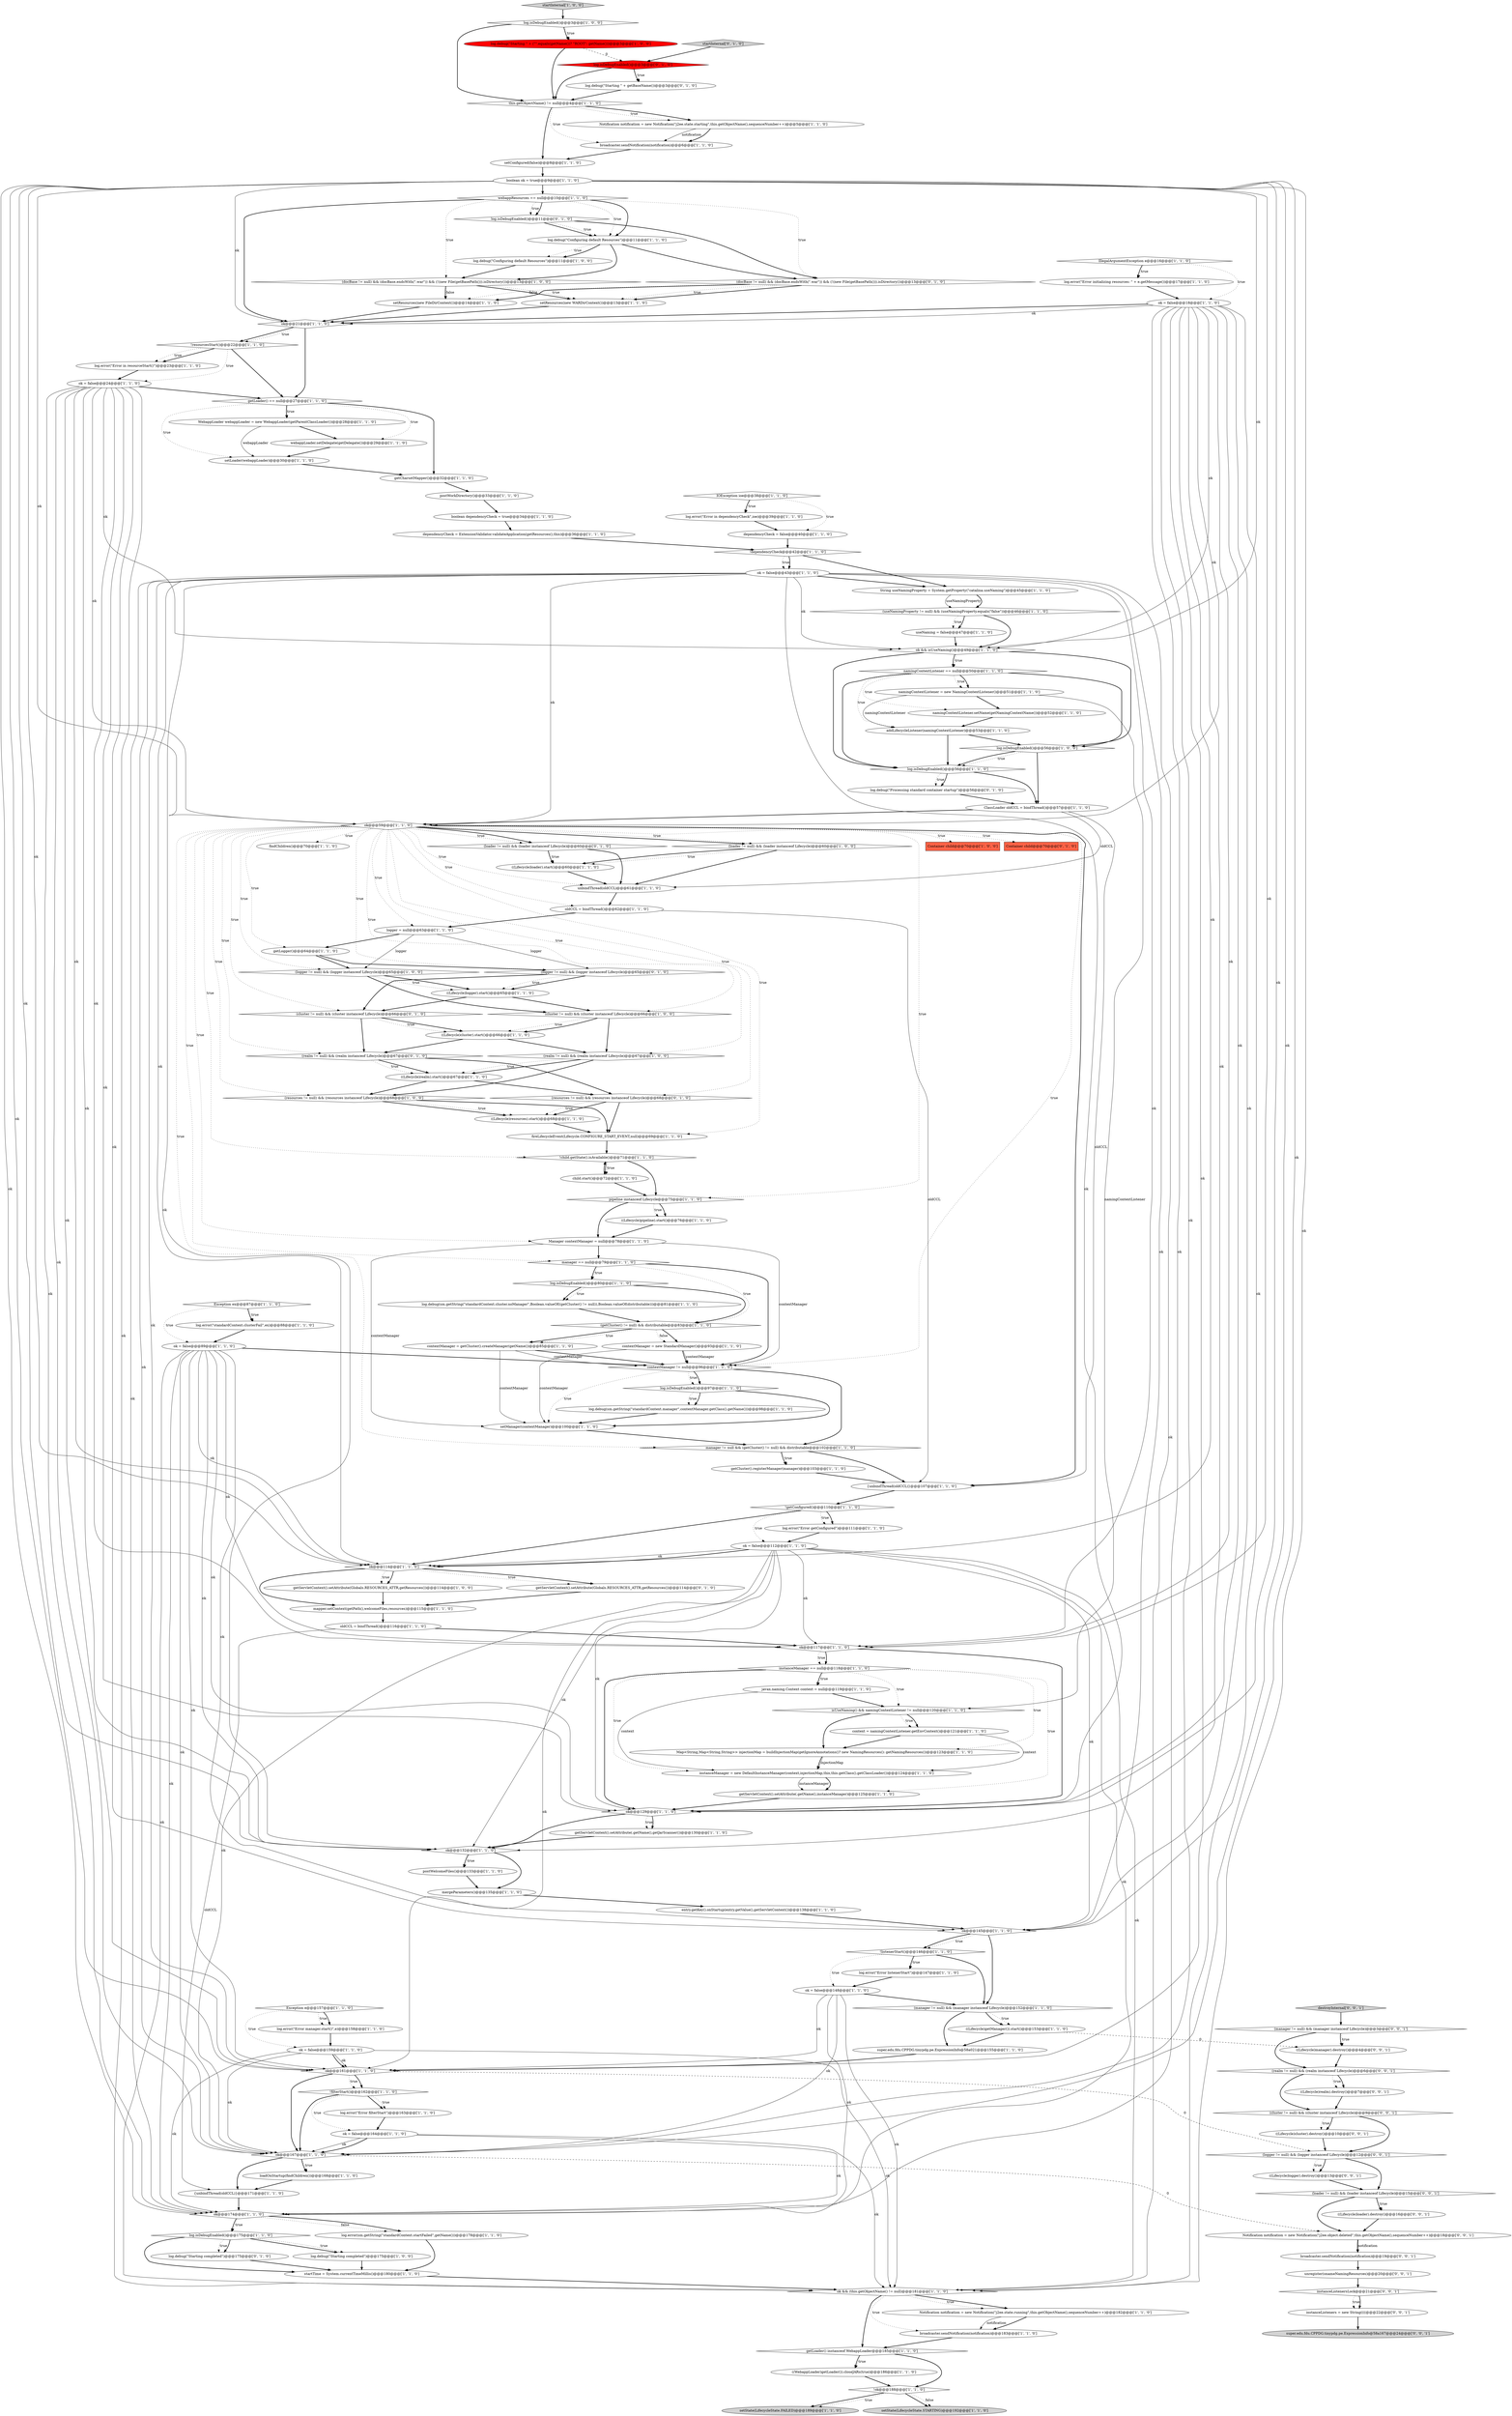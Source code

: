 digraph {
93 [style = filled, label = "((Lifecycle)realm).start()@@@67@@@['1', '1', '0']", fillcolor = white, shape = ellipse image = "AAA0AAABBB1BBB"];
41 [style = filled, label = "Notification notification = new Notification(\"j2ee.state.starting\",this.getObjectName(),sequenceNumber++)@@@5@@@['1', '1', '0']", fillcolor = white, shape = ellipse image = "AAA0AAABBB1BBB"];
40 [style = filled, label = "broadcaster.sendNotification(notification)@@@183@@@['1', '1', '0']", fillcolor = white, shape = ellipse image = "AAA0AAABBB1BBB"];
95 [style = filled, label = "setState(LifecycleState.FAILED)@@@189@@@['1', '1', '0']", fillcolor = lightgray, shape = ellipse image = "AAA0AAABBB1BBB"];
158 [style = filled, label = "Notification notification = new Notification(\"j2ee.object.deleted\",this.getObjectName(),sequenceNumber++)@@@18@@@['0', '0', '1']", fillcolor = white, shape = ellipse image = "AAA0AAABBB3BBB"];
165 [style = filled, label = "instanceListeners = new String((((@@@22@@@['0', '0', '1']", fillcolor = white, shape = ellipse image = "AAA0AAABBB3BBB"];
105 [style = filled, label = "Manager contextManager = null@@@78@@@['1', '1', '0']", fillcolor = white, shape = ellipse image = "AAA0AAABBB1BBB"];
117 [style = filled, label = "log.isDebugEnabled()@@@3@@@['1', '0', '0']", fillcolor = white, shape = diamond image = "AAA0AAABBB1BBB"];
38 [style = filled, label = "log.debug(sm.getString(\"standardContext.manager\",contextManager.getClass().getName()))@@@98@@@['1', '1', '0']", fillcolor = white, shape = ellipse image = "AAA0AAABBB1BBB"];
141 [style = filled, label = "log.debug(\"Starting completed\")@@@175@@@['0', '1', '0']", fillcolor = white, shape = ellipse image = "AAA0AAABBB2BBB"];
33 [style = filled, label = "loadOnStartup(findChildren())@@@168@@@['1', '1', '0']", fillcolor = white, shape = ellipse image = "AAA0AAABBB1BBB"];
25 [style = filled, label = "ok = false@@@43@@@['1', '1', '0']", fillcolor = white, shape = ellipse image = "AAA0AAABBB1BBB"];
73 [style = filled, label = "log.error(\"standardContext.clusterFail\",ex)@@@88@@@['1', '1', '0']", fillcolor = white, shape = ellipse image = "AAA0AAABBB1BBB"];
155 [style = filled, label = "((Lifecycle)manager).destroy()@@@4@@@['0', '0', '1']", fillcolor = white, shape = ellipse image = "AAA0AAABBB3BBB"];
160 [style = filled, label = "destroyInternal['0', '0', '1']", fillcolor = lightgray, shape = diamond image = "AAA0AAABBB3BBB"];
50 [style = filled, label = "!resourcesStart()@@@22@@@['1', '1', '0']", fillcolor = white, shape = diamond image = "AAA0AAABBB1BBB"];
45 [style = filled, label = "getLoader() == null@@@27@@@['1', '1', '0']", fillcolor = white, shape = diamond image = "AAA0AAABBB1BBB"];
140 [style = filled, label = "(resources != null) && (resources instanceof Lifecycle)@@@68@@@['0', '1', '0']", fillcolor = white, shape = diamond image = "AAA0AAABBB2BBB"];
108 [style = filled, label = "oldCCL = bindThread()@@@62@@@['1', '1', '0']", fillcolor = white, shape = ellipse image = "AAA0AAABBB1BBB"];
96 [style = filled, label = "((WebappLoader)getLoader()).closeJARs(true)@@@186@@@['1', '1', '0']", fillcolor = white, shape = ellipse image = "AAA0AAABBB1BBB"];
51 [style = filled, label = "getLoader() instanceof WebappLoader@@@185@@@['1', '1', '0']", fillcolor = white, shape = diamond image = "AAA0AAABBB1BBB"];
58 [style = filled, label = "useNaming = false@@@47@@@['1', '1', '0']", fillcolor = white, shape = ellipse image = "AAA0AAABBB1BBB"];
69 [style = filled, label = "ok@@@129@@@['1', '1', '0']", fillcolor = white, shape = diamond image = "AAA0AAABBB1BBB"];
31 [style = filled, label = "(cluster != null) && (cluster instanceof Lifecycle)@@@66@@@['1', '0', '0']", fillcolor = white, shape = diamond image = "AAA0AAABBB1BBB"];
114 [style = filled, label = "this.getObjectName() != null@@@4@@@['1', '1', '0']", fillcolor = white, shape = diamond image = "AAA0AAABBB1BBB"];
164 [style = filled, label = "(logger != null) && (logger instanceof Lifecycle)@@@12@@@['0', '0', '1']", fillcolor = white, shape = diamond image = "AAA0AAABBB3BBB"];
144 [style = filled, label = "(docBase != null) && (docBase.endsWith(\".war\")) && (!(new File(getBasePath())).isDirectory())@@@13@@@['0', '1', '0']", fillcolor = white, shape = diamond image = "AAA0AAABBB2BBB"];
22 [style = filled, label = "broadcaster.sendNotification(notification)@@@6@@@['1', '1', '0']", fillcolor = white, shape = ellipse image = "AAA0AAABBB1BBB"];
99 [style = filled, label = "unbindThread(oldCCL)@@@61@@@['1', '1', '0']", fillcolor = white, shape = ellipse image = "AAA0AAABBB1BBB"];
16 [style = filled, label = "contextManager != null@@@96@@@['1', '1', '0']", fillcolor = white, shape = diamond image = "AAA0AAABBB1BBB"];
48 [style = filled, label = "setManager(contextManager)@@@100@@@['1', '1', '0']", fillcolor = white, shape = ellipse image = "AAA0AAABBB1BBB"];
116 [style = filled, label = "{unbindThread(oldCCL)}@@@171@@@['1', '1', '0']", fillcolor = white, shape = ellipse image = "AAA0AAABBB1BBB"];
142 [style = filled, label = "startInternal['0', '1', '0']", fillcolor = lightgray, shape = diamond image = "AAA0AAABBB2BBB"];
149 [style = filled, label = "(manager != null) && (manager instanceof Lifecycle)@@@3@@@['0', '0', '1']", fillcolor = white, shape = diamond image = "AAA0AAABBB3BBB"];
131 [style = filled, label = "log.debug(\"Starting \" + (\"\".equals(getName())? \"ROOT\": getName()))@@@3@@@['1', '0', '0']", fillcolor = red, shape = ellipse image = "AAA1AAABBB1BBB"];
28 [style = filled, label = "((Lifecycle)getManager()).start()@@@153@@@['1', '1', '0']", fillcolor = white, shape = ellipse image = "AAA0AAABBB1BBB"];
85 [style = filled, label = "manager == null@@@79@@@['1', '1', '0']", fillcolor = white, shape = diamond image = "AAA0AAABBB1BBB"];
59 [style = filled, label = "!dependencyCheck@@@42@@@['1', '1', '0']", fillcolor = white, shape = diamond image = "AAA0AAABBB1BBB"];
119 [style = filled, label = "((Lifecycle)resources).start()@@@68@@@['1', '1', '0']", fillcolor = white, shape = ellipse image = "AAA0AAABBB1BBB"];
151 [style = filled, label = "instanceListenersLock@@@21@@@['0', '0', '1']", fillcolor = white, shape = diamond image = "AAA0AAABBB3BBB"];
102 [style = filled, label = "log.error(\"Error filterStart\")@@@163@@@['1', '1', '0']", fillcolor = white, shape = ellipse image = "AAA0AAABBB1BBB"];
27 [style = filled, label = "startInternal['1', '0', '0']", fillcolor = lightgray, shape = diamond image = "AAA0AAABBB1BBB"];
54 [style = filled, label = "log.isDebugEnabled()@@@80@@@['1', '1', '0']", fillcolor = white, shape = diamond image = "AAA0AAABBB1BBB"];
24 [style = filled, label = "mapper.setContext(getPath(),welcomeFiles,resources)@@@115@@@['1', '1', '0']", fillcolor = white, shape = ellipse image = "AAA0AAABBB1BBB"];
123 [style = filled, label = "manager != null && (getCluster() != null) && distributable@@@102@@@['1', '1', '0']", fillcolor = white, shape = diamond image = "AAA0AAABBB1BBB"];
6 [style = filled, label = "Exception e@@@157@@@['1', '1', '0']", fillcolor = white, shape = diamond image = "AAA0AAABBB1BBB"];
156 [style = filled, label = "((Lifecycle)cluster).destroy()@@@10@@@['0', '0', '1']", fillcolor = white, shape = ellipse image = "AAA0AAABBB3BBB"];
52 [style = filled, label = "findChildren()@@@70@@@['1', '1', '0']", fillcolor = white, shape = ellipse image = "AAA0AAABBB1BBB"];
80 [style = filled, label = "ok = false@@@148@@@['1', '1', '0']", fillcolor = white, shape = ellipse image = "AAA0AAABBB1BBB"];
154 [style = filled, label = "((Lifecycle)loader).destroy()@@@16@@@['0', '0', '1']", fillcolor = white, shape = ellipse image = "AAA0AAABBB3BBB"];
163 [style = filled, label = "((Lifecycle)logger).destroy()@@@13@@@['0', '0', '1']", fillcolor = white, shape = ellipse image = "AAA0AAABBB3BBB"];
82 [style = filled, label = "ok@@@117@@@['1', '1', '0']", fillcolor = white, shape = diamond image = "AAA0AAABBB1BBB"];
26 [style = filled, label = "(resources != null) && (resources instanceof Lifecycle)@@@68@@@['1', '0', '0']", fillcolor = white, shape = diamond image = "AAA0AAABBB1BBB"];
39 [style = filled, label = "mergeParameters()@@@135@@@['1', '1', '0']", fillcolor = white, shape = ellipse image = "AAA0AAABBB1BBB"];
150 [style = filled, label = "unregister(onameNamingResources)@@@20@@@['0', '0', '1']", fillcolor = white, shape = ellipse image = "AAA0AAABBB3BBB"];
35 [style = filled, label = "ok = false@@@164@@@['1', '1', '0']", fillcolor = white, shape = ellipse image = "AAA0AAABBB1BBB"];
10 [style = filled, label = "Notification notification = new Notification(\"j2ee.state.running\",this.getObjectName(),sequenceNumber++)@@@182@@@['1', '1', '0']", fillcolor = white, shape = ellipse image = "AAA0AAABBB1BBB"];
118 [style = filled, label = "setResources(new WARDirContext())@@@13@@@['1', '1', '0']", fillcolor = white, shape = ellipse image = "AAA0AAABBB1BBB"];
130 [style = filled, label = "contextManager = new StandardManager()@@@93@@@['1', '1', '0']", fillcolor = white, shape = ellipse image = "AAA0AAABBB1BBB"];
98 [style = filled, label = "WebappLoader webappLoader = new WebappLoader(getParentClassLoader())@@@28@@@['1', '1', '0']", fillcolor = white, shape = ellipse image = "AAA0AAABBB1BBB"];
109 [style = filled, label = "((Lifecycle)logger).start()@@@65@@@['1', '1', '0']", fillcolor = white, shape = ellipse image = "AAA0AAABBB1BBB"];
53 [style = filled, label = "pipeline instanceof Lifecycle@@@75@@@['1', '1', '0']", fillcolor = white, shape = diamond image = "AAA0AAABBB1BBB"];
66 [style = filled, label = "String useNamingProperty = System.getProperty(\"catalina.useNaming\")@@@45@@@['1', '1', '0']", fillcolor = white, shape = ellipse image = "AAA0AAABBB1BBB"];
145 [style = filled, label = "(loader != null) && (loader instanceof Lifecycle)@@@60@@@['0', '1', '0']", fillcolor = white, shape = diamond image = "AAA0AAABBB2BBB"];
112 [style = filled, label = "instanceManager == null@@@118@@@['1', '1', '0']", fillcolor = white, shape = diamond image = "AAA0AAABBB1BBB"];
21 [style = filled, label = "isUseNaming() && namingContextListener != null@@@120@@@['1', '1', '0']", fillcolor = white, shape = diamond image = "AAA0AAABBB1BBB"];
3 [style = filled, label = "setLoader(webappLoader)@@@30@@@['1', '1', '0']", fillcolor = white, shape = ellipse image = "AAA0AAABBB1BBB"];
157 [style = filled, label = "broadcaster.sendNotification(notification)@@@19@@@['0', '0', '1']", fillcolor = white, shape = ellipse image = "AAA0AAABBB3BBB"];
49 [style = filled, label = "setConfigured(false)@@@8@@@['1', '1', '0']", fillcolor = white, shape = ellipse image = "AAA0AAABBB1BBB"];
36 [style = filled, label = "ok@@@132@@@['1', '1', '0']", fillcolor = white, shape = diamond image = "AAA0AAABBB1BBB"];
88 [style = filled, label = "ok = false@@@24@@@['1', '1', '0']", fillcolor = white, shape = ellipse image = "AAA0AAABBB1BBB"];
64 [style = filled, label = "super.edu.fdu.CPPDG.tinypdg.pe.ExpressionInfo@58a021@@@155@@@['1', '1', '0']", fillcolor = white, shape = ellipse image = "AAA0AAABBB1BBB"];
107 [style = filled, label = "(loader != null) && (loader instanceof Lifecycle)@@@60@@@['1', '0', '0']", fillcolor = white, shape = diamond image = "AAA0AAABBB1BBB"];
97 [style = filled, label = "!ok@@@188@@@['1', '1', '0']", fillcolor = white, shape = diamond image = "AAA0AAABBB1BBB"];
15 [style = filled, label = "instanceManager = new DefaultInstanceManager(context,injectionMap,this,this.getClass().getClassLoader())@@@124@@@['1', '1', '0']", fillcolor = white, shape = ellipse image = "AAA0AAABBB1BBB"];
106 [style = filled, label = "getCluster().registerManager(manager)@@@103@@@['1', '1', '0']", fillcolor = white, shape = ellipse image = "AAA0AAABBB1BBB"];
42 [style = filled, label = "log.isDebugEnabled()@@@56@@@['1', '0', '0']", fillcolor = white, shape = diamond image = "AAA0AAABBB1BBB"];
110 [style = filled, label = "log.error(\"Error in resourceStart()\")@@@23@@@['1', '1', '0']", fillcolor = white, shape = ellipse image = "AAA0AAABBB1BBB"];
76 [style = filled, label = "boolean ok = true@@@9@@@['1', '1', '0']", fillcolor = white, shape = ellipse image = "AAA0AAABBB1BBB"];
60 [style = filled, label = "startTime = System.currentTimeMillis()@@@180@@@['1', '1', '0']", fillcolor = white, shape = ellipse image = "AAA0AAABBB1BBB"];
87 [style = filled, label = "(realm != null) && (realm instanceof Lifecycle)@@@67@@@['1', '0', '0']", fillcolor = white, shape = diamond image = "AAA0AAABBB1BBB"];
56 [style = filled, label = "child.start()@@@72@@@['1', '1', '0']", fillcolor = white, shape = ellipse image = "AAA0AAABBB1BBB"];
137 [style = filled, label = "log.isDebugEnabled()@@@11@@@['0', '1', '0']", fillcolor = white, shape = diamond image = "AAA0AAABBB2BBB"];
74 [style = filled, label = "boolean dependencyCheck = true@@@34@@@['1', '1', '0']", fillcolor = white, shape = ellipse image = "AAA0AAABBB1BBB"];
113 [style = filled, label = "getServletContext().setAttribute(.getName(),instanceManager)@@@125@@@['1', '1', '0']", fillcolor = white, shape = ellipse image = "AAA0AAABBB1BBB"];
143 [style = filled, label = "(realm != null) && (realm instanceof Lifecycle)@@@67@@@['0', '1', '0']", fillcolor = white, shape = diamond image = "AAA0AAABBB2BBB"];
37 [style = filled, label = "ok@@@174@@@['1', '1', '0']", fillcolor = white, shape = diamond image = "AAA0AAABBB1BBB"];
55 [style = filled, label = "!getConfigured()@@@110@@@['1', '1', '0']", fillcolor = white, shape = diamond image = "AAA0AAABBB1BBB"];
78 [style = filled, label = "getServletContext().setAttribute(.getName(),getJarScanner())@@@130@@@['1', '1', '0']", fillcolor = white, shape = ellipse image = "AAA0AAABBB1BBB"];
44 [style = filled, label = "ok@@@21@@@['1', '1', '0']", fillcolor = white, shape = diamond image = "AAA0AAABBB1BBB"];
132 [style = filled, label = "log.error(\"Error initializing resources: \" + e.getMessage())@@@17@@@['1', '1', '0']", fillcolor = white, shape = ellipse image = "AAA0AAABBB1BBB"];
13 [style = filled, label = "log.error(\"Error manager.start()\",e)@@@158@@@['1', '1', '0']", fillcolor = white, shape = ellipse image = "AAA0AAABBB1BBB"];
153 [style = filled, label = "(loader != null) && (loader instanceof Lifecycle)@@@15@@@['0', '0', '1']", fillcolor = white, shape = diamond image = "AAA0AAABBB3BBB"];
146 [style = filled, label = "log.debug(\"Starting \" + getBaseName())@@@3@@@['0', '1', '0']", fillcolor = white, shape = ellipse image = "AAA0AAABBB2BBB"];
124 [style = filled, label = "webappResources == null@@@10@@@['1', '1', '0']", fillcolor = white, shape = diamond image = "AAA0AAABBB1BBB"];
29 [style = filled, label = "ok = false@@@159@@@['1', '1', '0']", fillcolor = white, shape = ellipse image = "AAA0AAABBB1BBB"];
126 [style = filled, label = "log.debug(\"Starting completed\")@@@175@@@['1', '0', '0']", fillcolor = white, shape = ellipse image = "AAA0AAABBB1BBB"];
125 [style = filled, label = "dependencyCheck = false@@@40@@@['1', '1', '0']", fillcolor = white, shape = ellipse image = "AAA0AAABBB1BBB"];
147 [style = filled, label = "(cluster != null) && (cluster instanceof Lifecycle)@@@66@@@['0', '1', '0']", fillcolor = white, shape = diamond image = "AAA0AAABBB2BBB"];
7 [style = filled, label = "ok = false@@@112@@@['1', '1', '0']", fillcolor = white, shape = ellipse image = "AAA0AAABBB1BBB"];
135 [style = filled, label = "log.debug(\"Processing standard container startup\")@@@56@@@['0', '1', '0']", fillcolor = white, shape = ellipse image = "AAA0AAABBB2BBB"];
83 [style = filled, label = "ok = false@@@18@@@['1', '1', '0']", fillcolor = white, shape = ellipse image = "AAA0AAABBB1BBB"];
104 [style = filled, label = "setResources(new FileDirContext())@@@14@@@['1', '1', '0']", fillcolor = white, shape = ellipse image = "AAA0AAABBB1BBB"];
161 [style = filled, label = "(realm != null) && (realm instanceof Lifecycle)@@@6@@@['0', '0', '1']", fillcolor = white, shape = diamond image = "AAA0AAABBB3BBB"];
72 [style = filled, label = "ok && isUseNaming()@@@49@@@['1', '1', '0']", fillcolor = white, shape = diamond image = "AAA0AAABBB1BBB"];
122 [style = filled, label = "((Lifecycle)pipeline).start()@@@76@@@['1', '1', '0']", fillcolor = white, shape = ellipse image = "AAA0AAABBB1BBB"];
115 [style = filled, label = "(getCluster() != null) && distributable@@@83@@@['1', '1', '0']", fillcolor = white, shape = diamond image = "AAA0AAABBB1BBB"];
32 [style = filled, label = "ok@@@167@@@['1', '1', '0']", fillcolor = white, shape = diamond image = "AAA0AAABBB1BBB"];
9 [style = filled, label = "Container child@@@70@@@['1', '0', '0']", fillcolor = tomato, shape = box image = "AAA0AAABBB1BBB"];
5 [style = filled, label = "log.error(\"Error getConfigured\")@@@111@@@['1', '1', '0']", fillcolor = white, shape = ellipse image = "AAA0AAABBB1BBB"];
75 [style = filled, label = "{unbindThread(oldCCL)}@@@107@@@['1', '1', '0']", fillcolor = white, shape = ellipse image = "AAA0AAABBB1BBB"];
61 [style = filled, label = "postWelcomeFiles()@@@133@@@['1', '1', '0']", fillcolor = white, shape = ellipse image = "AAA0AAABBB1BBB"];
47 [style = filled, label = "javax.naming.Context context = null@@@119@@@['1', '1', '0']", fillcolor = white, shape = ellipse image = "AAA0AAABBB1BBB"];
138 [style = filled, label = "Container child@@@70@@@['0', '1', '0']", fillcolor = tomato, shape = box image = "AAA0AAABBB2BBB"];
63 [style = filled, label = "log.isDebugEnabled()@@@97@@@['1', '1', '0']", fillcolor = white, shape = diamond image = "AAA0AAABBB1BBB"];
19 [style = filled, label = "(useNamingProperty != null) && (useNamingProperty.equals(\"false\"))@@@46@@@['1', '1', '0']", fillcolor = white, shape = diamond image = "AAA0AAABBB1BBB"];
136 [style = filled, label = "(logger != null) && (logger instanceof Lifecycle)@@@65@@@['0', '1', '0']", fillcolor = white, shape = diamond image = "AAA0AAABBB2BBB"];
30 [style = filled, label = "!listenerStart()@@@146@@@['1', '1', '0']", fillcolor = white, shape = diamond image = "AAA0AAABBB1BBB"];
128 [style = filled, label = "log.isDebugEnabled()@@@56@@@['1', '1', '0']", fillcolor = white, shape = diamond image = "AAA0AAABBB1BBB"];
133 [style = filled, label = "log.error(sm.getString(\"standardContext.startFailed\",getName()))@@@178@@@['1', '1', '0']", fillcolor = white, shape = ellipse image = "AAA0AAABBB1BBB"];
152 [style = filled, label = "(cluster != null) && (cluster instanceof Lifecycle)@@@9@@@['0', '0', '1']", fillcolor = white, shape = diamond image = "AAA0AAABBB3BBB"];
139 [style = filled, label = "getServletContext().setAttribute(Globals.RESOURCES_ATTR,getResources())@@@114@@@['0', '1', '0']", fillcolor = white, shape = ellipse image = "AAA0AAABBB2BBB"];
81 [style = filled, label = "!child.getState().isAvailable()@@@71@@@['1', '1', '0']", fillcolor = white, shape = diamond image = "AAA0AAABBB1BBB"];
62 [style = filled, label = "log.error(\"Error listenerStart\")@@@147@@@['1', '1', '0']", fillcolor = white, shape = ellipse image = "AAA0AAABBB1BBB"];
46 [style = filled, label = "IOException ioe@@@38@@@['1', '1', '0']", fillcolor = white, shape = diamond image = "AAA0AAABBB1BBB"];
18 [style = filled, label = "contextManager = getCluster().createManager(getName())@@@85@@@['1', '1', '0']", fillcolor = white, shape = ellipse image = "AAA0AAABBB1BBB"];
11 [style = filled, label = "setState(LifecycleState.STARTING)@@@192@@@['1', '1', '0']", fillcolor = lightgray, shape = ellipse image = "AAA0AAABBB1BBB"];
89 [style = filled, label = "context = namingContextListener.getEnvContext()@@@121@@@['1', '1', '0']", fillcolor = white, shape = ellipse image = "AAA0AAABBB1BBB"];
71 [style = filled, label = "log.error(\"Error in dependencyCheck\",ioe)@@@39@@@['1', '1', '0']", fillcolor = white, shape = ellipse image = "AAA0AAABBB1BBB"];
103 [style = filled, label = "getCharsetMapper()@@@32@@@['1', '1', '0']", fillcolor = white, shape = ellipse image = "AAA0AAABBB1BBB"];
1 [style = filled, label = "log.debug(\"Configuring default Resources\")@@@11@@@['1', '0', '0']", fillcolor = white, shape = ellipse image = "AAA0AAABBB1BBB"];
92 [style = filled, label = "namingContextListener == null@@@50@@@['1', '1', '0']", fillcolor = white, shape = diamond image = "AAA0AAABBB1BBB"];
148 [style = filled, label = "log.isDebugEnabled()@@@3@@@['0', '1', '0']", fillcolor = red, shape = diamond image = "AAA1AAABBB2BBB"];
77 [style = filled, label = "(docBase != null) && (docBase.endsWith(\".war\")) && (!(new File(getBasePath())).isDirectory())@@@13@@@['1', '0', '0']", fillcolor = white, shape = diamond image = "AAA0AAABBB1BBB"];
84 [style = filled, label = "ok@@@145@@@['1', '1', '0']", fillcolor = white, shape = diamond image = "AAA0AAABBB1BBB"];
121 [style = filled, label = "(manager != null) && (manager instanceof Lifecycle)@@@152@@@['1', '1', '0']", fillcolor = white, shape = diamond image = "AAA0AAABBB1BBB"];
70 [style = filled, label = "entry.getKey().onStartup(entry.getValue(),getServletContext())@@@138@@@['1', '1', '0']", fillcolor = white, shape = ellipse image = "AAA0AAABBB1BBB"];
68 [style = filled, label = "log.debug(\"Configuring default Resources\")@@@11@@@['1', '1', '0']", fillcolor = white, shape = ellipse image = "AAA0AAABBB1BBB"];
134 [style = filled, label = "ok && (this.getObjectName() != null)@@@181@@@['1', '1', '0']", fillcolor = white, shape = diamond image = "AAA0AAABBB1BBB"];
162 [style = filled, label = "((Lifecycle)realm).destroy()@@@7@@@['0', '0', '1']", fillcolor = white, shape = ellipse image = "AAA0AAABBB3BBB"];
0 [style = filled, label = "namingContextListener.setName(getNamingContextName())@@@52@@@['1', '1', '0']", fillcolor = white, shape = ellipse image = "AAA0AAABBB1BBB"];
8 [style = filled, label = "webappLoader.setDelegate(getDelegate())@@@29@@@['1', '1', '0']", fillcolor = white, shape = ellipse image = "AAA0AAABBB1BBB"];
20 [style = filled, label = "ok@@@161@@@['1', '1', '0']", fillcolor = white, shape = diamond image = "AAA0AAABBB1BBB"];
14 [style = filled, label = "IllegalArgumentException e@@@16@@@['1', '1', '0']", fillcolor = white, shape = diamond image = "AAA0AAABBB1BBB"];
91 [style = filled, label = "ok@@@59@@@['1', '1', '0']", fillcolor = white, shape = diamond image = "AAA0AAABBB1BBB"];
100 [style = filled, label = "oldCCL = bindThread()@@@116@@@['1', '1', '0']", fillcolor = white, shape = ellipse image = "AAA0AAABBB1BBB"];
129 [style = filled, label = "ok@@@114@@@['1', '1', '0']", fillcolor = white, shape = diamond image = "AAA0AAABBB1BBB"];
120 [style = filled, label = "namingContextListener = new NamingContextListener()@@@51@@@['1', '1', '0']", fillcolor = white, shape = ellipse image = "AAA0AAABBB1BBB"];
159 [style = filled, label = "super.edu.fdu.CPPDG.tinypdg.pe.ExpressionInfo@58a167@@@24@@@['0', '0', '1']", fillcolor = lightgray, shape = ellipse image = "AAA0AAABBB3BBB"];
90 [style = filled, label = "log.debug(sm.getString(\"standardContext.cluster.noManager\",Boolean.valueOf((getCluster() != null)),Boolean.valueOf(distributable)))@@@81@@@['1', '1', '0']", fillcolor = white, shape = ellipse image = "AAA0AAABBB1BBB"];
2 [style = filled, label = "Exception ex@@@87@@@['1', '1', '0']", fillcolor = white, shape = diamond image = "AAA0AAABBB1BBB"];
57 [style = filled, label = "Map<String,Map<String,String>> injectionMap = buildInjectionMap(getIgnoreAnnotations()? new NamingResources(): getNamingResources())@@@123@@@['1', '1', '0']", fillcolor = white, shape = ellipse image = "AAA0AAABBB1BBB"];
4 [style = filled, label = "logger = null@@@63@@@['1', '1', '0']", fillcolor = white, shape = ellipse image = "AAA0AAABBB1BBB"];
94 [style = filled, label = "addLifecycleListener(namingContextListener)@@@53@@@['1', '1', '0']", fillcolor = white, shape = ellipse image = "AAA0AAABBB1BBB"];
79 [style = filled, label = "getServletContext().setAttribute(Globals.RESOURCES_ATTR,getResources())@@@114@@@['1', '0', '0']", fillcolor = white, shape = ellipse image = "AAA0AAABBB1BBB"];
101 [style = filled, label = "dependencyCheck = ExtensionValidator.validateApplication(getResources(),this)@@@36@@@['1', '1', '0']", fillcolor = white, shape = ellipse image = "AAA0AAABBB1BBB"];
86 [style = filled, label = "fireLifecycleEvent(Lifecycle.CONFIGURE_START_EVENT,null)@@@69@@@['1', '1', '0']", fillcolor = white, shape = ellipse image = "AAA0AAABBB1BBB"];
34 [style = filled, label = "(logger != null) && (logger instanceof Lifecycle)@@@65@@@['1', '0', '0']", fillcolor = white, shape = diamond image = "AAA0AAABBB1BBB"];
17 [style = filled, label = "!filterStart()@@@162@@@['1', '1', '0']", fillcolor = white, shape = diamond image = "AAA0AAABBB1BBB"];
127 [style = filled, label = "log.isDebugEnabled()@@@175@@@['1', '1', '0']", fillcolor = white, shape = diamond image = "AAA0AAABBB1BBB"];
23 [style = filled, label = "postWorkDirectory()@@@33@@@['1', '1', '0']", fillcolor = white, shape = ellipse image = "AAA0AAABBB1BBB"];
111 [style = filled, label = "((Lifecycle)loader).start()@@@60@@@['1', '1', '0']", fillcolor = white, shape = ellipse image = "AAA0AAABBB1BBB"];
67 [style = filled, label = "ClassLoader oldCCL = bindThread()@@@57@@@['1', '1', '0']", fillcolor = white, shape = ellipse image = "AAA0AAABBB1BBB"];
65 [style = filled, label = "((Lifecycle)cluster).start()@@@66@@@['1', '1', '0']", fillcolor = white, shape = ellipse image = "AAA0AAABBB1BBB"];
12 [style = filled, label = "ok = false@@@89@@@['1', '1', '0']", fillcolor = white, shape = ellipse image = "AAA0AAABBB1BBB"];
43 [style = filled, label = "getLogger()@@@64@@@['1', '1', '0']", fillcolor = white, shape = ellipse image = "AAA0AAABBB1BBB"];
78->36 [style = bold, label=""];
124->68 [style = bold, label=""];
91->81 [style = dotted, label="true"];
71->125 [style = bold, label=""];
83->44 [style = solid, label="ok"];
51->96 [style = dotted, label="true"];
73->12 [style = bold, label=""];
92->120 [style = dotted, label="true"];
109->147 [style = bold, label=""];
68->1 [style = dotted, label="true"];
85->54 [style = bold, label=""];
131->148 [style = dashed, label="0"];
109->31 [style = bold, label=""];
25->37 [style = solid, label="ok"];
164->163 [style = bold, label=""];
91->107 [style = bold, label=""];
120->0 [style = bold, label=""];
137->68 [style = bold, label=""];
48->123 [style = bold, label=""];
88->91 [style = solid, label="ok"];
118->44 [style = bold, label=""];
55->129 [style = bold, label=""];
42->67 [style = bold, label=""];
63->38 [style = bold, label=""];
32->116 [style = bold, label=""];
76->134 [style = solid, label="ok"];
83->91 [style = solid, label="ok"];
92->42 [style = bold, label=""];
15->113 [style = bold, label=""];
50->110 [style = bold, label=""];
106->75 [style = bold, label=""];
40->51 [style = bold, label=""];
124->137 [style = dotted, label="true"];
34->31 [style = bold, label=""];
127->126 [style = bold, label=""];
70->84 [style = bold, label=""];
27->117 [style = bold, label=""];
2->73 [style = bold, label=""];
7->32 [style = solid, label="ok"];
117->131 [style = dotted, label="true"];
128->135 [style = dotted, label="true"];
81->56 [style = bold, label=""];
112->57 [style = dotted, label="true"];
91->99 [style = dotted, label="true"];
6->29 [style = dotted, label="true"];
12->36 [style = solid, label="ok"];
91->31 [style = dotted, label="true"];
83->69 [style = solid, label="ok"];
28->155 [style = dashed, label="0"];
43->34 [style = bold, label=""];
134->10 [style = bold, label=""];
105->16 [style = solid, label="contextManager"];
103->23 [style = bold, label=""];
25->82 [style = solid, label="ok"];
76->44 [style = solid, label="ok"];
75->55 [style = bold, label=""];
108->75 [style = solid, label="oldCCL"];
16->63 [style = dotted, label="true"];
112->113 [style = dotted, label="true"];
149->155 [style = dotted, label="true"];
161->152 [style = bold, label=""];
8->3 [style = bold, label=""];
144->118 [style = bold, label=""];
4->136 [style = solid, label="logger"];
136->147 [style = bold, label=""];
145->111 [style = dotted, label="true"];
89->57 [style = bold, label=""];
38->48 [style = bold, label=""];
32->33 [style = bold, label=""];
112->69 [style = bold, label=""];
32->158 [style = dashed, label="0"];
88->45 [style = bold, label=""];
88->82 [style = solid, label="ok"];
121->28 [style = bold, label=""];
66->19 [style = solid, label="useNamingProperty"];
25->32 [style = solid, label="ok"];
54->90 [style = dotted, label="true"];
76->69 [style = solid, label="ok"];
97->95 [style = bold, label=""];
130->16 [style = bold, label=""];
83->82 [style = solid, label="ok"];
111->99 [style = bold, label=""];
132->83 [style = bold, label=""];
153->158 [style = bold, label=""];
127->126 [style = dotted, label="true"];
1->77 [style = bold, label=""];
91->105 [style = dotted, label="true"];
107->111 [style = dotted, label="true"];
123->75 [style = bold, label=""];
155->161 [style = bold, label=""];
133->60 [style = bold, label=""];
47->21 [style = bold, label=""];
59->25 [style = dotted, label="true"];
87->93 [style = bold, label=""];
122->105 [style = bold, label=""];
18->16 [style = bold, label=""];
20->17 [style = bold, label=""];
49->76 [style = bold, label=""];
136->109 [style = bold, label=""];
80->134 [style = solid, label="ok"];
110->88 [style = bold, label=""];
74->101 [style = bold, label=""];
137->68 [style = dotted, label="true"];
91->145 [style = dotted, label="true"];
39->70 [style = bold, label=""];
117->114 [style = bold, label=""];
115->18 [style = bold, label=""];
15->113 [style = solid, label="instanceManager"];
68->77 [style = bold, label=""];
136->109 [style = dotted, label="true"];
131->114 [style = bold, label=""];
102->35 [style = bold, label=""];
124->137 [style = bold, label=""];
88->20 [style = solid, label="ok"];
19->58 [style = dotted, label="true"];
67->99 [style = solid, label="oldCCL"];
80->32 [style = solid, label="ok"];
152->156 [style = dotted, label="true"];
50->88 [style = dotted, label="true"];
114->41 [style = bold, label=""];
97->11 [style = bold, label=""];
12->82 [style = solid, label="ok"];
114->41 [style = dotted, label="true"];
25->66 [style = bold, label=""];
17->102 [style = bold, label=""];
92->120 [style = bold, label=""];
43->136 [style = bold, label=""];
128->135 [style = bold, label=""];
12->84 [style = solid, label="ok"];
17->35 [style = dotted, label="true"];
90->115 [style = bold, label=""];
150->151 [style = bold, label=""];
7->84 [style = solid, label="ok"];
59->66 [style = bold, label=""];
92->0 [style = dotted, label="true"];
35->134 [style = solid, label="ok"];
91->138 [style = dotted, label="true"];
65->87 [style = bold, label=""];
99->108 [style = bold, label=""];
144->118 [style = dotted, label="true"];
76->20 [style = solid, label="ok"];
144->104 [style = dotted, label="false"];
46->71 [style = dotted, label="true"];
91->75 [style = bold, label=""];
88->134 [style = solid, label="ok"];
139->24 [style = bold, label=""];
88->37 [style = solid, label="ok"];
20->164 [style = dashed, label="0"];
45->3 [style = dotted, label="true"];
12->20 [style = solid, label="ok"];
119->86 [style = bold, label=""];
112->21 [style = dotted, label="true"];
152->164 [style = bold, label=""];
61->39 [style = bold, label=""];
14->132 [style = dotted, label="true"];
34->109 [style = bold, label=""];
47->15 [style = solid, label="context"];
51->96 [style = bold, label=""];
126->60 [style = bold, label=""];
142->148 [style = bold, label=""];
68->1 [style = bold, label=""];
64->20 [style = bold, label=""];
42->128 [style = dotted, label="true"];
116->37 [style = bold, label=""];
91->4 [style = dotted, label="true"];
76->82 [style = solid, label="ok"];
91->43 [style = dotted, label="true"];
148->146 [style = dotted, label="true"];
34->109 [style = dotted, label="true"];
21->57 [style = bold, label=""];
91->147 [style = dotted, label="true"];
21->89 [style = dotted, label="true"];
130->48 [style = solid, label="contextManager"];
25->69 [style = solid, label="ok"];
112->47 [style = dotted, label="true"];
83->44 [style = bold, label=""];
35->32 [style = bold, label=""];
141->60 [style = bold, label=""];
124->144 [style = dotted, label="true"];
92->128 [style = bold, label=""];
36->39 [style = bold, label=""];
32->33 [style = dotted, label="true"];
68->144 [style = bold, label=""];
77->104 [style = bold, label=""];
91->87 [style = dotted, label="true"];
54->90 [style = bold, label=""];
56->81 [style = bold, label=""];
94->42 [style = bold, label=""];
7->129 [style = solid, label="ok"];
124->44 [style = bold, label=""];
10->40 [style = bold, label=""];
156->164 [style = bold, label=""];
29->37 [style = solid, label="ok"];
7->36 [style = solid, label="ok"];
97->11 [style = dotted, label="false"];
85->115 [style = dotted, label="true"];
18->48 [style = solid, label="contextManager"];
72->92 [style = dotted, label="true"];
120->21 [style = solid, label="namingContextListener"];
91->107 [style = dotted, label="true"];
69->78 [style = dotted, label="true"];
121->28 [style = dotted, label="true"];
91->53 [style = dotted, label="true"];
86->81 [style = bold, label=""];
54->115 [style = bold, label=""];
91->123 [style = dotted, label="true"];
100->116 [style = solid, label="oldCCL"];
36->61 [style = dotted, label="true"];
26->119 [style = bold, label=""];
140->119 [style = bold, label=""];
91->85 [style = dotted, label="true"];
20->32 [style = bold, label=""];
41->22 [style = solid, label="notification"];
12->37 [style = solid, label="ok"];
92->94 [style = dotted, label="true"];
10->40 [style = solid, label="notification"];
76->91 [style = solid, label="ok"];
87->93 [style = dotted, label="true"];
46->125 [style = dotted, label="true"];
12->32 [style = solid, label="ok"];
69->36 [style = bold, label=""];
81->56 [style = dotted, label="true"];
82->69 [style = bold, label=""];
0->94 [style = bold, label=""];
60->134 [style = bold, label=""];
25->72 [style = solid, label="ok"];
77->118 [style = bold, label=""];
37->127 [style = bold, label=""];
100->82 [style = bold, label=""];
88->36 [style = solid, label="ok"];
128->67 [style = bold, label=""];
88->84 [style = solid, label="ok"];
12->69 [style = solid, label="ok"];
93->26 [style = bold, label=""];
140->119 [style = dotted, label="true"];
14->83 [style = dotted, label="true"];
165->159 [style = bold, label=""];
51->97 [style = bold, label=""];
31->65 [style = dotted, label="true"];
31->87 [style = bold, label=""];
105->85 [style = bold, label=""];
63->48 [style = bold, label=""];
101->59 [style = bold, label=""];
112->15 [style = dotted, label="true"];
96->97 [style = bold, label=""];
137->144 [style = bold, label=""];
113->69 [style = bold, label=""];
80->121 [style = bold, label=""];
115->130 [style = bold, label=""];
69->78 [style = bold, label=""];
129->139 [style = bold, label=""];
134->40 [style = dotted, label="true"];
124->68 [style = dotted, label="true"];
12->129 [style = solid, label="ok"];
53->105 [style = bold, label=""];
76->84 [style = solid, label="ok"];
12->134 [style = solid, label="ok"];
108->4 [style = bold, label=""];
50->45 [style = bold, label=""];
25->36 [style = solid, label="ok"];
25->91 [style = solid, label="ok"];
164->163 [style = dotted, label="true"];
97->95 [style = dotted, label="true"];
149->161 [style = bold, label=""];
76->32 [style = solid, label="ok"];
56->53 [style = bold, label=""];
83->72 [style = solid, label="ok"];
26->86 [style = bold, label=""];
37->133 [style = dotted, label="false"];
25->84 [style = solid, label="ok"];
88->72 [style = solid, label="ok"];
147->143 [style = bold, label=""];
154->158 [style = bold, label=""];
129->79 [style = bold, label=""];
17->102 [style = dotted, label="true"];
30->80 [style = dotted, label="true"];
6->13 [style = dotted, label="true"];
143->140 [style = bold, label=""];
114->22 [style = dotted, label="true"];
82->112 [style = bold, label=""];
91->143 [style = dotted, label="true"];
44->50 [style = bold, label=""];
14->132 [style = bold, label=""];
76->72 [style = solid, label="ok"];
76->36 [style = solid, label="ok"];
72->128 [style = bold, label=""];
22->49 [style = bold, label=""];
19->72 [style = bold, label=""];
162->152 [style = bold, label=""];
16->123 [style = bold, label=""];
7->37 [style = solid, label="ok"];
123->106 [style = bold, label=""];
81->53 [style = bold, label=""];
83->20 [style = solid, label="ok"];
2->12 [style = dotted, label="true"];
149->155 [style = bold, label=""];
76->124 [style = bold, label=""];
63->38 [style = dotted, label="true"];
148->114 [style = bold, label=""];
44->45 [style = bold, label=""];
55->7 [style = dotted, label="true"];
65->143 [style = bold, label=""];
161->162 [style = dotted, label="true"];
83->134 [style = solid, label="ok"];
91->140 [style = dotted, label="true"];
85->16 [style = bold, label=""];
29->20 [style = solid, label="ok"];
160->149 [style = bold, label=""];
67->91 [style = bold, label=""];
84->30 [style = dotted, label="true"];
66->19 [style = bold, label=""];
37->127 [style = dotted, label="true"];
58->72 [style = bold, label=""];
24->100 [style = bold, label=""];
45->98 [style = dotted, label="true"];
57->15 [style = bold, label=""];
6->13 [style = bold, label=""];
134->10 [style = dotted, label="true"];
83->36 [style = solid, label="ok"];
151->165 [style = dotted, label="true"];
88->32 [style = solid, label="ok"];
80->20 [style = solid, label="ok"];
130->16 [style = solid, label="contextManager"];
67->75 [style = solid, label="oldCCL"];
115->130 [style = dotted, label="false"];
31->65 [style = bold, label=""];
4->34 [style = solid, label="logger"];
117->131 [style = bold, label=""];
91->145 [style = bold, label=""];
2->73 [style = dotted, label="true"];
134->51 [style = bold, label=""];
114->49 [style = bold, label=""];
153->154 [style = dotted, label="true"];
72->42 [style = bold, label=""];
83->129 [style = solid, label="ok"];
85->54 [style = dotted, label="true"];
3->103 [style = bold, label=""];
17->32 [style = bold, label=""];
83->84 [style = solid, label="ok"];
98->8 [style = bold, label=""];
89->15 [style = solid, label="context"];
46->71 [style = bold, label=""];
72->92 [style = bold, label=""];
158->157 [style = bold, label=""];
25->20 [style = solid, label="ok"];
124->77 [style = dotted, label="true"];
7->20 [style = solid, label="ok"];
91->9 [style = dotted, label="true"];
91->16 [style = dotted, label="true"];
30->62 [style = bold, label=""];
107->111 [style = bold, label=""];
84->121 [style = bold, label=""];
91->108 [style = dotted, label="true"];
127->141 [style = dotted, label="true"];
35->37 [style = solid, label="ok"];
29->32 [style = solid, label="ok"];
152->156 [style = bold, label=""];
91->86 [style = dotted, label="true"];
53->122 [style = bold, label=""];
53->122 [style = dotted, label="true"];
7->82 [style = solid, label="ok"];
153->154 [style = bold, label=""];
161->162 [style = bold, label=""];
121->64 [style = bold, label=""];
107->99 [style = bold, label=""];
157->150 [style = bold, label=""];
98->3 [style = solid, label="webappLoader"];
129->24 [style = bold, label=""];
123->106 [style = dotted, label="true"];
41->22 [style = bold, label=""];
104->44 [style = bold, label=""];
151->165 [style = bold, label=""];
7->69 [style = solid, label="ok"];
7->129 [style = bold, label=""];
21->89 [style = bold, label=""];
77->118 [style = dotted, label="true"];
91->136 [style = dotted, label="true"];
55->5 [style = bold, label=""];
42->128 [style = bold, label=""];
164->153 [style = bold, label=""];
88->69 [style = solid, label="ok"];
25->134 [style = solid, label="ok"];
82->112 [style = dotted, label="true"];
91->34 [style = dotted, label="true"];
33->116 [style = bold, label=""];
29->20 [style = bold, label=""];
44->50 [style = dotted, label="true"];
143->93 [style = bold, label=""];
143->93 [style = dotted, label="true"];
115->18 [style = dotted, label="true"];
94->128 [style = bold, label=""];
105->48 [style = solid, label="contextManager"];
5->7 [style = bold, label=""];
88->129 [style = solid, label="ok"];
45->98 [style = bold, label=""];
112->47 [style = bold, label=""];
59->25 [style = bold, label=""];
125->59 [style = bold, label=""];
84->30 [style = bold, label=""];
50->110 [style = dotted, label="true"];
91->52 [style = dotted, label="true"];
20->17 [style = dotted, label="true"];
16->48 [style = dotted, label="true"];
91->26 [style = dotted, label="true"];
55->5 [style = dotted, label="true"];
45->103 [style = bold, label=""];
79->24 [style = bold, label=""];
35->32 [style = solid, label="ok"];
62->80 [style = bold, label=""];
135->67 [style = bold, label=""];
80->37 [style = solid, label="ok"];
145->99 [style = bold, label=""];
129->79 [style = dotted, label="true"];
23->74 [style = bold, label=""];
28->64 [style = bold, label=""];
77->104 [style = dotted, label="false"];
16->63 [style = bold, label=""];
127->60 [style = bold, label=""];
30->121 [style = bold, label=""];
26->119 [style = dotted, label="true"];
147->65 [style = bold, label=""];
29->134 [style = solid, label="ok"];
146->114 [style = bold, label=""];
147->65 [style = dotted, label="true"];
163->153 [style = bold, label=""];
76->37 [style = solid, label="ok"];
144->104 [style = bold, label=""];
93->140 [style = bold, label=""];
4->43 [style = bold, label=""];
37->133 [style = bold, label=""];
120->94 [style = solid, label="namingContextListener"];
45->8 [style = dotted, label="true"];
25->129 [style = solid, label="ok"];
12->16 [style = bold, label=""];
87->26 [style = bold, label=""];
18->16 [style = solid, label="contextManager"];
30->62 [style = dotted, label="true"];
19->58 [style = bold, label=""];
13->29 [style = bold, label=""];
158->157 [style = solid, label="notification"];
57->15 [style = solid, label="injectionMap"];
140->86 [style = bold, label=""];
36->61 [style = bold, label=""];
7->134 [style = solid, label="ok"];
145->111 [style = bold, label=""];
83->32 [style = solid, label="ok"];
83->37 [style = solid, label="ok"];
129->139 [style = dotted, label="true"];
148->146 [style = bold, label=""];
76->129 [style = solid, label="ok"];
127->141 [style = bold, label=""];
}
